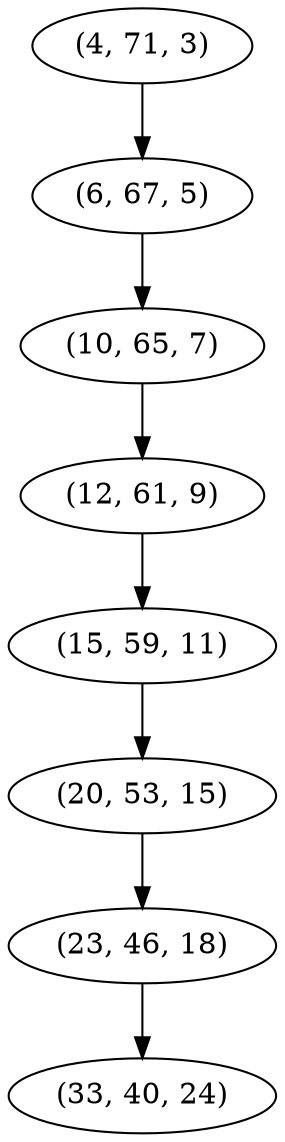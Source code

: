 digraph tree {
    "(4, 71, 3)";
    "(6, 67, 5)";
    "(10, 65, 7)";
    "(12, 61, 9)";
    "(15, 59, 11)";
    "(20, 53, 15)";
    "(23, 46, 18)";
    "(33, 40, 24)";
    "(4, 71, 3)" -> "(6, 67, 5)";
    "(6, 67, 5)" -> "(10, 65, 7)";
    "(10, 65, 7)" -> "(12, 61, 9)";
    "(12, 61, 9)" -> "(15, 59, 11)";
    "(15, 59, 11)" -> "(20, 53, 15)";
    "(20, 53, 15)" -> "(23, 46, 18)";
    "(23, 46, 18)" -> "(33, 40, 24)";
}
